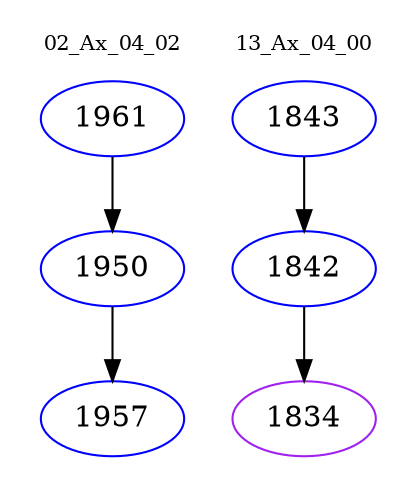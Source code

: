 digraph{
subgraph cluster_0 {
color = white
label = "02_Ax_04_02";
fontsize=10;
T0_1961 [label="1961", color="blue"]
T0_1961 -> T0_1950 [color="black"]
T0_1950 [label="1950", color="blue"]
T0_1950 -> T0_1957 [color="black"]
T0_1957 [label="1957", color="blue"]
}
subgraph cluster_1 {
color = white
label = "13_Ax_04_00";
fontsize=10;
T1_1843 [label="1843", color="blue"]
T1_1843 -> T1_1842 [color="black"]
T1_1842 [label="1842", color="blue"]
T1_1842 -> T1_1834 [color="black"]
T1_1834 [label="1834", color="purple"]
}
}
